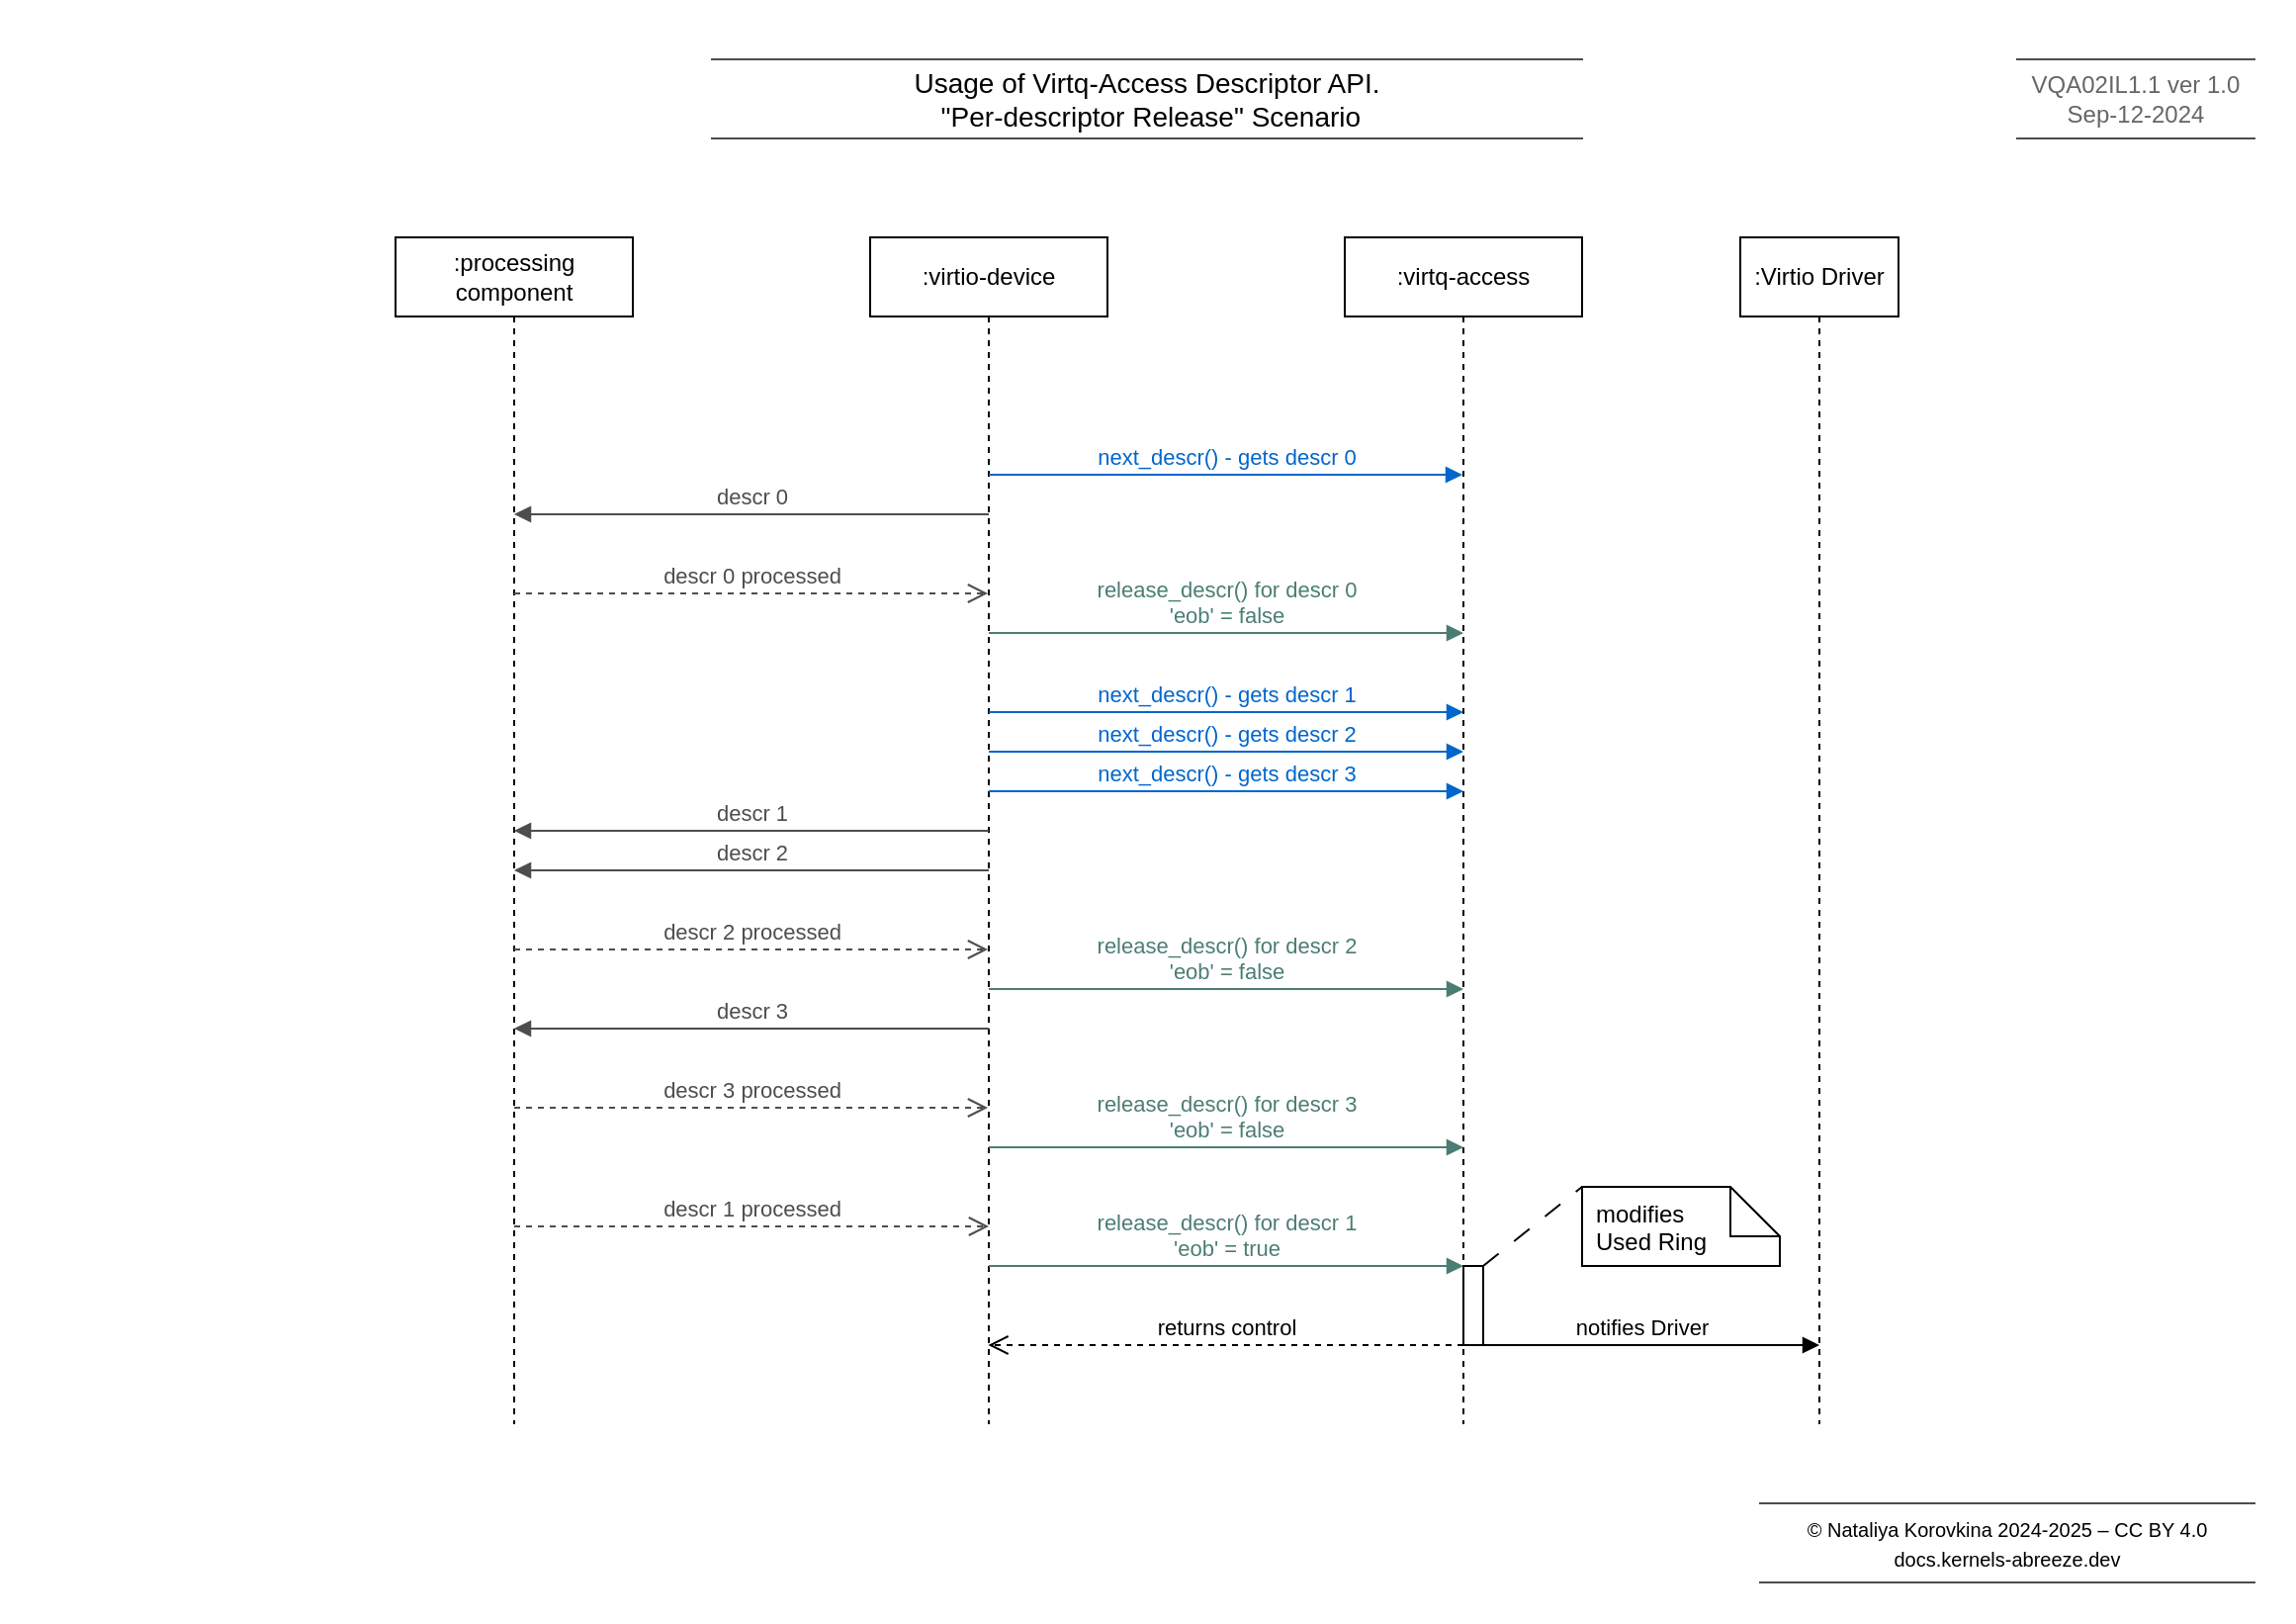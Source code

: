 <mxfile version="28.0.6">
  <diagram name="Page-1" id="egXmkYoo5HfwlhBG2wkn">
    <mxGraphModel dx="1532" dy="1142" grid="1" gridSize="10" guides="1" tooltips="1" connect="1" arrows="1" fold="1" page="1" pageScale="1" pageWidth="1169" pageHeight="827" math="0" shadow="0">
      <root>
        <mxCell id="0" />
        <mxCell id="1" parent="0" />
        <mxCell id="yly5hBQDK6W4ZebHK81_-39" value="" style="rounded=0;whiteSpace=wrap;html=1;fillColor=default;strokeColor=none;movable=0;resizable=0;rotatable=0;deletable=0;editable=0;locked=1;connectable=0;" parent="1" vertex="1">
          <mxGeometry width="1160" height="820" as="geometry" />
        </mxCell>
        <mxCell id="yly5hBQDK6W4ZebHK81_-1" value=":virtio-device" style="shape=umlLifeline;perimeter=lifelinePerimeter;whiteSpace=wrap;html=1;container=1;dropTarget=0;collapsible=0;recursiveResize=0;outlineConnect=0;portConstraint=eastwest;newEdgeStyle={&quot;curved&quot;:0,&quot;rounded&quot;:0};" parent="1" vertex="1">
          <mxGeometry x="440" y="120" width="120" height="600" as="geometry" />
        </mxCell>
        <mxCell id="yly5hBQDK6W4ZebHK81_-2" value=":virtq-access" style="shape=umlLifeline;perimeter=lifelinePerimeter;whiteSpace=wrap;html=1;container=1;dropTarget=0;collapsible=0;recursiveResize=0;outlineConnect=0;portConstraint=eastwest;newEdgeStyle={&quot;curved&quot;:0,&quot;rounded&quot;:0};" parent="1" vertex="1">
          <mxGeometry x="680" y="120" width="120" height="600" as="geometry" />
        </mxCell>
        <mxCell id="yly5hBQDK6W4ZebHK81_-30" value="" style="html=1;points=[[0,0,0,0,5],[0,1,0,0,-5],[1,0,0,0,5],[1,1,0,0,-5]];perimeter=orthogonalPerimeter;outlineConnect=0;targetShapes=umlLifeline;portConstraint=eastwest;newEdgeStyle={&quot;curved&quot;:0,&quot;rounded&quot;:0};" parent="yly5hBQDK6W4ZebHK81_-2" vertex="1">
          <mxGeometry x="60" y="520" width="10" height="40" as="geometry" />
        </mxCell>
        <mxCell id="yly5hBQDK6W4ZebHK81_-3" value=":Virtio Driver" style="shape=umlLifeline;perimeter=lifelinePerimeter;whiteSpace=wrap;html=1;container=1;dropTarget=0;collapsible=0;recursiveResize=0;outlineConnect=0;portConstraint=eastwest;newEdgeStyle={&quot;curved&quot;:0,&quot;rounded&quot;:0};" parent="1" vertex="1">
          <mxGeometry x="880" y="120" width="80" height="600" as="geometry" />
        </mxCell>
        <mxCell id="yly5hBQDK6W4ZebHK81_-5" value="&lt;font color=&quot;#0066cc&quot;&gt;next_descr() - gets descr 0&lt;/font&gt;" style="html=1;verticalAlign=bottom;endArrow=block;curved=0;rounded=0;strokeColor=#0066CC;" parent="1" target="yly5hBQDK6W4ZebHK81_-2" edge="1">
          <mxGeometry width="80" relative="1" as="geometry">
            <mxPoint x="500" y="240" as="sourcePoint" />
            <mxPoint x="580" y="240" as="targetPoint" />
          </mxGeometry>
        </mxCell>
        <mxCell id="yly5hBQDK6W4ZebHK81_-6" value=":processing&lt;div&gt;component&lt;/div&gt;" style="shape=umlLifeline;perimeter=lifelinePerimeter;whiteSpace=wrap;html=1;container=1;dropTarget=0;collapsible=0;recursiveResize=0;outlineConnect=0;portConstraint=eastwest;newEdgeStyle={&quot;curved&quot;:0,&quot;rounded&quot;:0};" parent="1" vertex="1">
          <mxGeometry x="200" y="120" width="120" height="600" as="geometry" />
        </mxCell>
        <mxCell id="yly5hBQDK6W4ZebHK81_-8" value="&lt;font color=&quot;#4d4d4d&quot;&gt;descr 0 processed&lt;/font&gt;" style="html=1;verticalAlign=bottom;endArrow=open;dashed=1;endSize=8;curved=0;rounded=0;strokeColor=#4D4D4D;" parent="1" target="yly5hBQDK6W4ZebHK81_-1" edge="1">
          <mxGeometry relative="1" as="geometry">
            <mxPoint x="260" y="300" as="sourcePoint" />
            <mxPoint x="340" y="300" as="targetPoint" />
          </mxGeometry>
        </mxCell>
        <mxCell id="yly5hBQDK6W4ZebHK81_-9" value="&lt;font color=&quot;#0066cc&quot;&gt;next_descr() - gets descr 1&lt;/font&gt;" style="html=1;verticalAlign=bottom;endArrow=block;curved=0;rounded=0;strokeColor=#0066CC;" parent="1" edge="1">
          <mxGeometry width="80" relative="1" as="geometry">
            <mxPoint x="500" y="360" as="sourcePoint" />
            <mxPoint x="740" y="360" as="targetPoint" />
          </mxGeometry>
        </mxCell>
        <mxCell id="yly5hBQDK6W4ZebHK81_-10" value="&lt;font color=&quot;#4d4d4d&quot;&gt;descr 2 processed&lt;/font&gt;" style="html=1;verticalAlign=bottom;endArrow=open;dashed=1;endSize=8;curved=0;rounded=0;strokeColor=#4D4D4D;" parent="1" edge="1">
          <mxGeometry relative="1" as="geometry">
            <mxPoint x="260" y="480" as="sourcePoint" />
            <mxPoint x="499.5" y="480.0" as="targetPoint" />
          </mxGeometry>
        </mxCell>
        <mxCell id="yly5hBQDK6W4ZebHK81_-11" value="&lt;font color=&quot;#0066cc&quot;&gt;next_descr() - gets descr 2&lt;/font&gt;" style="html=1;verticalAlign=bottom;endArrow=block;curved=0;rounded=0;strokeColor=#0066CC;" parent="1" edge="1">
          <mxGeometry width="80" relative="1" as="geometry">
            <mxPoint x="500" y="380" as="sourcePoint" />
            <mxPoint x="740" y="380" as="targetPoint" />
          </mxGeometry>
        </mxCell>
        <mxCell id="yly5hBQDK6W4ZebHK81_-13" value="&lt;font color=&quot;#0066cc&quot;&gt;next_descr() - gets descr 3&lt;/font&gt;" style="html=1;verticalAlign=bottom;endArrow=block;curved=0;rounded=0;strokeColor=#0066CC;" parent="1" edge="1">
          <mxGeometry width="80" relative="1" as="geometry">
            <mxPoint x="500" y="400" as="sourcePoint" />
            <mxPoint x="740" y="400" as="targetPoint" />
          </mxGeometry>
        </mxCell>
        <mxCell id="yly5hBQDK6W4ZebHK81_-15" value="&lt;font color=&quot;#4d4d4d&quot;&gt;descr 0&lt;/font&gt;" style="html=1;verticalAlign=bottom;endArrow=block;curved=0;rounded=0;strokeColor=#4D4D4D;" parent="1" target="yly5hBQDK6W4ZebHK81_-6" edge="1">
          <mxGeometry width="80" relative="1" as="geometry">
            <mxPoint x="500" y="260" as="sourcePoint" />
            <mxPoint x="300" y="260" as="targetPoint" />
          </mxGeometry>
        </mxCell>
        <mxCell id="yly5hBQDK6W4ZebHK81_-16" value="&lt;font color=&quot;#4d4d4d&quot;&gt;descr 1&lt;/font&gt;" style="html=1;verticalAlign=bottom;endArrow=block;curved=0;rounded=0;strokeColor=#4D4D4D;" parent="1" edge="1">
          <mxGeometry width="80" relative="1" as="geometry">
            <mxPoint x="500" y="420" as="sourcePoint" />
            <mxPoint x="260" y="420" as="targetPoint" />
          </mxGeometry>
        </mxCell>
        <mxCell id="yly5hBQDK6W4ZebHK81_-17" value="&lt;font color=&quot;#4d4d4d&quot;&gt;descr 2&lt;/font&gt;" style="html=1;verticalAlign=bottom;endArrow=block;curved=0;rounded=0;strokeColor=#4D4D4D;" parent="1" edge="1">
          <mxGeometry width="80" relative="1" as="geometry">
            <mxPoint x="500" y="440" as="sourcePoint" />
            <mxPoint x="260" y="440" as="targetPoint" />
          </mxGeometry>
        </mxCell>
        <mxCell id="yly5hBQDK6W4ZebHK81_-18" value="&lt;font color=&quot;#4d4d4d&quot;&gt;descr 3&lt;/font&gt;" style="html=1;verticalAlign=bottom;endArrow=block;curved=0;rounded=0;strokeColor=#4D4D4D;" parent="1" edge="1">
          <mxGeometry width="80" relative="1" as="geometry">
            <mxPoint x="500" y="520" as="sourcePoint" />
            <mxPoint x="260" y="520" as="targetPoint" />
          </mxGeometry>
        </mxCell>
        <mxCell id="yly5hBQDK6W4ZebHK81_-20" value="&lt;font color=&quot;#4d4d4d&quot;&gt;descr 3 processed&lt;/font&gt;" style="html=1;verticalAlign=bottom;endArrow=open;dashed=1;endSize=8;curved=0;rounded=0;strokeColor=#4D4D4D;" parent="1" edge="1">
          <mxGeometry relative="1" as="geometry">
            <mxPoint x="260" y="560" as="sourcePoint" />
            <mxPoint x="499.5" y="560" as="targetPoint" />
          </mxGeometry>
        </mxCell>
        <mxCell id="yly5hBQDK6W4ZebHK81_-21" value="&lt;font color=&quot;#4d4d4d&quot;&gt;descr 1 processed&lt;/font&gt;" style="html=1;verticalAlign=bottom;endArrow=open;dashed=1;endSize=8;curved=0;rounded=0;strokeColor=#4D4D4D;" parent="1" edge="1">
          <mxGeometry relative="1" as="geometry">
            <mxPoint x="260" y="620" as="sourcePoint" />
            <mxPoint x="500" y="620" as="targetPoint" />
          </mxGeometry>
        </mxCell>
        <mxCell id="yly5hBQDK6W4ZebHK81_-22" value="&lt;font color=&quot;#4b7d74&quot;&gt;release_descr() for descr 0&lt;/font&gt;&lt;div&gt;&lt;font color=&quot;#4b7d74&quot;&gt;&#39;eob&#39; = false&lt;/font&gt;&lt;/div&gt;" style="html=1;verticalAlign=bottom;endArrow=block;curved=0;rounded=0;strokeColor=#4B7D74;" parent="1" edge="1">
          <mxGeometry width="80" relative="1" as="geometry">
            <mxPoint x="500" y="320" as="sourcePoint" />
            <mxPoint x="740" y="320" as="targetPoint" />
            <mxPoint as="offset" />
          </mxGeometry>
        </mxCell>
        <mxCell id="yly5hBQDK6W4ZebHK81_-26" value="&lt;font color=&quot;#4b7d74&quot;&gt;release_descr() for descr 2&lt;/font&gt;&lt;div&gt;&lt;span style=&quot;color: rgb(75, 125, 116);&quot;&gt;&#39;eob&#39; = false&lt;/span&gt;&lt;font color=&quot;#4b7d74&quot;&gt;&lt;br&gt;&lt;/font&gt;&lt;/div&gt;" style="html=1;verticalAlign=bottom;endArrow=block;curved=0;rounded=0;strokeColor=#4B7D74;" parent="1" edge="1">
          <mxGeometry width="80" relative="1" as="geometry">
            <mxPoint x="500" y="500" as="sourcePoint" />
            <mxPoint x="740" y="500" as="targetPoint" />
          </mxGeometry>
        </mxCell>
        <mxCell id="yly5hBQDK6W4ZebHK81_-27" value="&lt;font color=&quot;#4b7d74&quot;&gt;release_descr() for descr 3&lt;/font&gt;&lt;div&gt;&lt;span style=&quot;color: rgb(75, 125, 116);&quot;&gt;&#39;eob&#39; = false&lt;/span&gt;&lt;font color=&quot;#4b7d74&quot;&gt;&lt;br&gt;&lt;/font&gt;&lt;/div&gt;" style="html=1;verticalAlign=bottom;endArrow=block;curved=0;rounded=0;strokeColor=#4B7D74;" parent="1" edge="1">
          <mxGeometry width="80" relative="1" as="geometry">
            <mxPoint x="500" y="580" as="sourcePoint" />
            <mxPoint x="740" y="580" as="targetPoint" />
          </mxGeometry>
        </mxCell>
        <mxCell id="yly5hBQDK6W4ZebHK81_-28" value="&lt;font color=&quot;#4b7d74&quot;&gt;release_descr() for descr 1&lt;/font&gt;&lt;div&gt;&lt;span style=&quot;color: rgb(75, 125, 116);&quot;&gt;&#39;eob&#39; = true&lt;/span&gt;&lt;font color=&quot;#4b7d74&quot;&gt;&lt;br&gt;&lt;/font&gt;&lt;/div&gt;" style="html=1;verticalAlign=bottom;endArrow=block;curved=0;rounded=0;strokeColor=#4B7D74;" parent="1" edge="1">
          <mxGeometry width="80" relative="1" as="geometry">
            <mxPoint x="500" y="640" as="sourcePoint" />
            <mxPoint x="740" y="640" as="targetPoint" />
          </mxGeometry>
        </mxCell>
        <mxCell id="yly5hBQDK6W4ZebHK81_-29" value="notifies Driver" style="html=1;verticalAlign=bottom;endArrow=block;curved=0;rounded=0;" parent="1" edge="1">
          <mxGeometry width="80" relative="1" as="geometry">
            <mxPoint x="740" y="680" as="sourcePoint" />
            <mxPoint x="920" y="680" as="targetPoint" />
          </mxGeometry>
        </mxCell>
        <mxCell id="yly5hBQDK6W4ZebHK81_-31" value="returns control" style="html=1;verticalAlign=bottom;endArrow=open;dashed=1;endSize=8;curved=0;rounded=0;" parent="1" edge="1">
          <mxGeometry relative="1" as="geometry">
            <mxPoint x="740" y="680" as="sourcePoint" />
            <mxPoint x="499.7" y="680" as="targetPoint" />
          </mxGeometry>
        </mxCell>
        <mxCell id="yly5hBQDK6W4ZebHK81_-33" value="" style="shape=note2;boundedLbl=1;whiteSpace=wrap;html=1;size=25;verticalAlign=top;align=center;" parent="1" vertex="1">
          <mxGeometry x="800" y="600" width="100" height="40" as="geometry" />
        </mxCell>
        <mxCell id="yly5hBQDK6W4ZebHK81_-34" value="modifies&#xa;Used Ring" style="resizeWidth=1;part=1;strokeColor=none;fillColor=none;align=left;spacingLeft=5;" parent="yly5hBQDK6W4ZebHK81_-33" vertex="1">
          <mxGeometry width="100" height="40" relative="1" as="geometry" />
        </mxCell>
        <mxCell id="yly5hBQDK6W4ZebHK81_-35" value="" style="endArrow=none;startArrow=none;endFill=0;startFill=0;endSize=8;html=1;verticalAlign=bottom;dashed=1;labelBackgroundColor=none;dashPattern=10 10;rounded=0;" parent="1" source="yly5hBQDK6W4ZebHK81_-30" edge="1">
          <mxGeometry width="160" relative="1" as="geometry">
            <mxPoint x="640" y="600" as="sourcePoint" />
            <mxPoint x="800" y="600" as="targetPoint" />
          </mxGeometry>
        </mxCell>
        <mxCell id="49KB7VUO2RbYF7kee564-1" value="&lt;font style=&quot;font-size: 14px;&quot;&gt;Usage of Virtq-Access Descriptor API.&lt;/font&gt;&lt;div&gt;&lt;font style=&quot;font-size: 14px;&quot;&gt;&amp;nbsp;&quot;Per-descriptor Release&quot; Scenario&lt;/font&gt;&lt;/div&gt;" style="shape=partialRectangle;whiteSpace=wrap;html=1;left=0;right=0;fillColor=none;strokeColor=#4D4D4D;" vertex="1" parent="1">
          <mxGeometry x="360" y="30" width="440" height="40" as="geometry" />
        </mxCell>
        <mxCell id="49KB7VUO2RbYF7kee564-2" value="&lt;span style=&quot;color: rgb(102, 102, 102);&quot;&gt;VQA02IL1.1&lt;/span&gt;&lt;font color=&quot;#666666&quot;&gt;&amp;nbsp;ver 1.0&lt;/font&gt;&lt;div&gt;&lt;font color=&quot;#666666&quot;&gt;Sep-12-2024&lt;/font&gt;&lt;/div&gt;" style="shape=partialRectangle;whiteSpace=wrap;html=1;left=0;right=0;fillColor=none;strokeColor=#4D4D4D;" vertex="1" parent="1">
          <mxGeometry x="1020" y="30" width="120" height="40" as="geometry" />
        </mxCell>
        <mxCell id="49KB7VUO2RbYF7kee564-3" value="&lt;div&gt;&lt;font style=&quot;font-size: 10px;&quot;&gt;&lt;span style=&quot;background-color: initial;&quot;&gt;©&amp;nbsp;&lt;/span&gt;Nataliya Korovkina&lt;span style=&quot;background-color: initial;&quot;&gt;&amp;nbsp;2024-2025 – CC BY 4.0&lt;/span&gt;&lt;/font&gt;&lt;/div&gt;&lt;div&gt;&lt;font style=&quot;font-size: 10px;&quot;&gt;docs.kernels-abreeze.dev&lt;/font&gt;&lt;/div&gt;" style="shape=partialRectangle;whiteSpace=wrap;html=1;left=0;right=0;fillColor=none;strokeColor=#4D4D4D;" vertex="1" parent="1">
          <mxGeometry x="890" y="760" width="250" height="40" as="geometry" />
        </mxCell>
      </root>
    </mxGraphModel>
  </diagram>
</mxfile>
